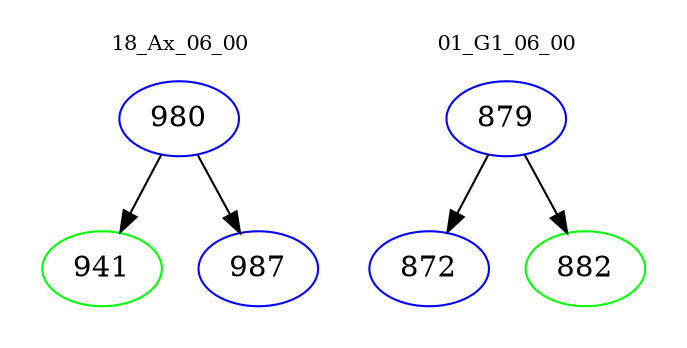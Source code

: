 digraph{
subgraph cluster_0 {
color = white
label = "18_Ax_06_00";
fontsize=10;
T0_980 [label="980", color="blue"]
T0_980 -> T0_941 [color="black"]
T0_941 [label="941", color="green"]
T0_980 -> T0_987 [color="black"]
T0_987 [label="987", color="blue"]
}
subgraph cluster_1 {
color = white
label = "01_G1_06_00";
fontsize=10;
T1_879 [label="879", color="blue"]
T1_879 -> T1_872 [color="black"]
T1_872 [label="872", color="blue"]
T1_879 -> T1_882 [color="black"]
T1_882 [label="882", color="green"]
}
}

